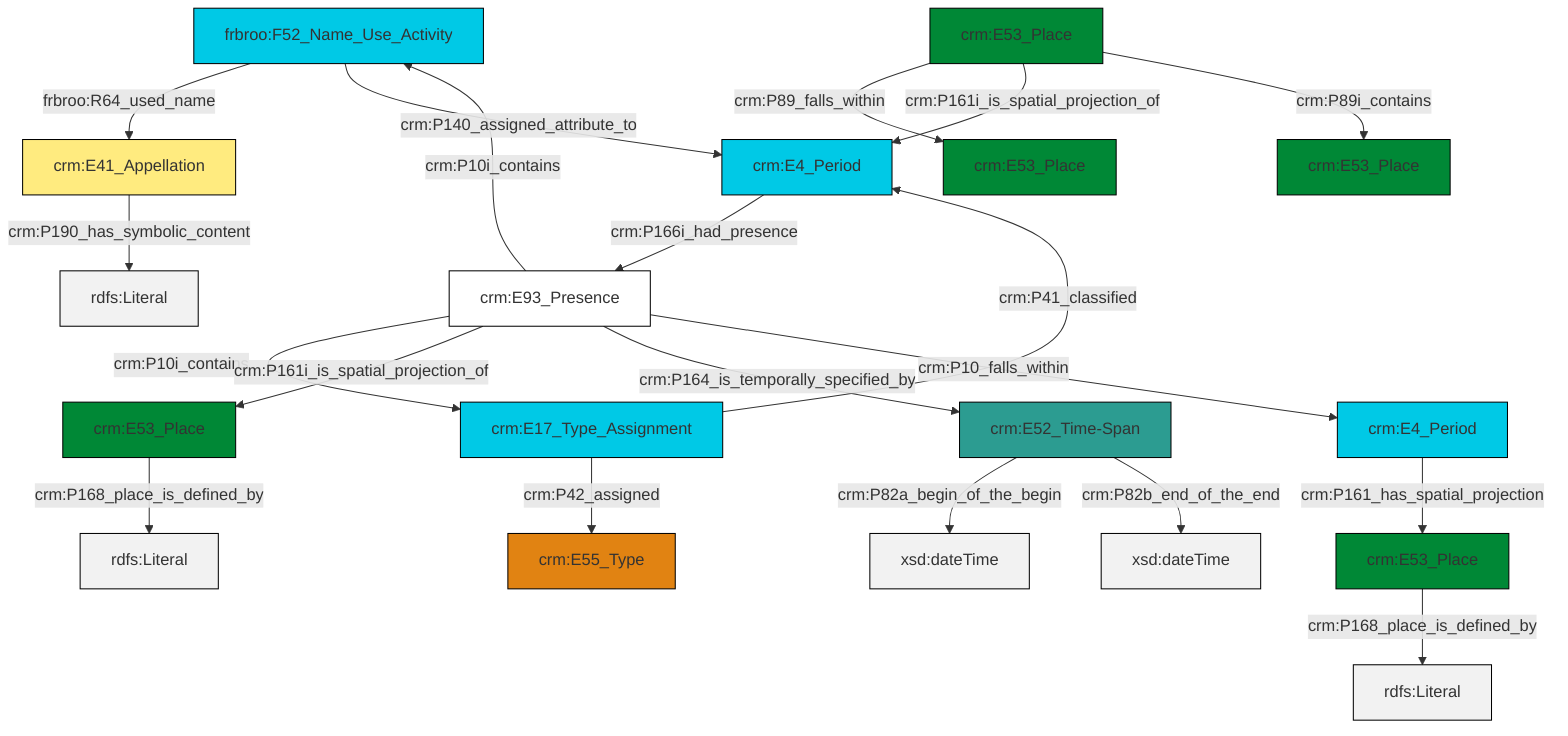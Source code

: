 graph TD
classDef Literal fill:#f2f2f2,stroke:#000000;
classDef CRM_Entity fill:#FFFFFF,stroke:#000000;
classDef Temporal_Entity fill:#00C9E6, stroke:#000000;
classDef Type fill:#E18312, stroke:#000000;
classDef Time-Span fill:#2C9C91, stroke:#000000;
classDef Appellation fill:#FFEB7F, stroke:#000000;
classDef Place fill:#008836, stroke:#000000;
classDef Persistent_Item fill:#B266B2, stroke:#000000;
classDef Conceptual_Object fill:#FFD700, stroke:#000000;
classDef Physical_Thing fill:#D2B48C, stroke:#000000;
classDef Actor fill:#f58aad, stroke:#000000;
classDef PC_Classes fill:#4ce600, stroke:#000000;
classDef Multi fill:#cccccc,stroke:#000000;

0["frbroo:F52_Name_Use_Activity"]:::Temporal_Entity -->|frbroo:R64_used_name| 1["crm:E41_Appellation"]:::Appellation
4["crm:E93_Presence"]:::CRM_Entity -->|crm:P10i_contains| 5["crm:E17_Type_Assignment"]:::Temporal_Entity
6["crm:E53_Place"]:::Place -->|crm:P89_falls_within| 2["crm:E53_Place"]:::Place
4["crm:E93_Presence"]:::CRM_Entity -->|crm:P10i_contains| 0["frbroo:F52_Name_Use_Activity"]:::Temporal_Entity
0["frbroo:F52_Name_Use_Activity"]:::Temporal_Entity -->|crm:P140_assigned_attribute_to| 10["crm:E4_Period"]:::Temporal_Entity
6["crm:E53_Place"]:::Place -->|crm:P161i_is_spatial_projection_of| 10["crm:E4_Period"]:::Temporal_Entity
8["crm:E53_Place"]:::Place -->|crm:P168_place_is_defined_by| 19[rdfs:Literal]:::Literal
5["crm:E17_Type_Assignment"]:::Temporal_Entity -->|crm:P41_classified| 10["crm:E4_Period"]:::Temporal_Entity
10["crm:E4_Period"]:::Temporal_Entity -->|crm:P166i_had_presence| 4["crm:E93_Presence"]:::CRM_Entity
17["crm:E52_Time-Span"]:::Time-Span -->|crm:P82a_begin_of_the_begin| 22[xsd:dateTime]:::Literal
4["crm:E93_Presence"]:::CRM_Entity -->|crm:P161i_is_spatial_projection_of| 8["crm:E53_Place"]:::Place
4["crm:E93_Presence"]:::CRM_Entity -->|crm:P164_is_temporally_specified_by| 17["crm:E52_Time-Span"]:::Time-Span
5["crm:E17_Type_Assignment"]:::Temporal_Entity -->|crm:P42_assigned| 25["crm:E55_Type"]:::Type
20["crm:E4_Period"]:::Temporal_Entity -->|crm:P161_has_spatial_projection| 14["crm:E53_Place"]:::Place
4["crm:E93_Presence"]:::CRM_Entity -->|crm:P10_falls_within| 20["crm:E4_Period"]:::Temporal_Entity
17["crm:E52_Time-Span"]:::Time-Span -->|crm:P82b_end_of_the_end| 27[xsd:dateTime]:::Literal
1["crm:E41_Appellation"]:::Appellation -->|crm:P190_has_symbolic_content| 29[rdfs:Literal]:::Literal
14["crm:E53_Place"]:::Place -->|crm:P168_place_is_defined_by| 30[rdfs:Literal]:::Literal
6["crm:E53_Place"]:::Place -->|crm:P89i_contains| 11["crm:E53_Place"]:::Place